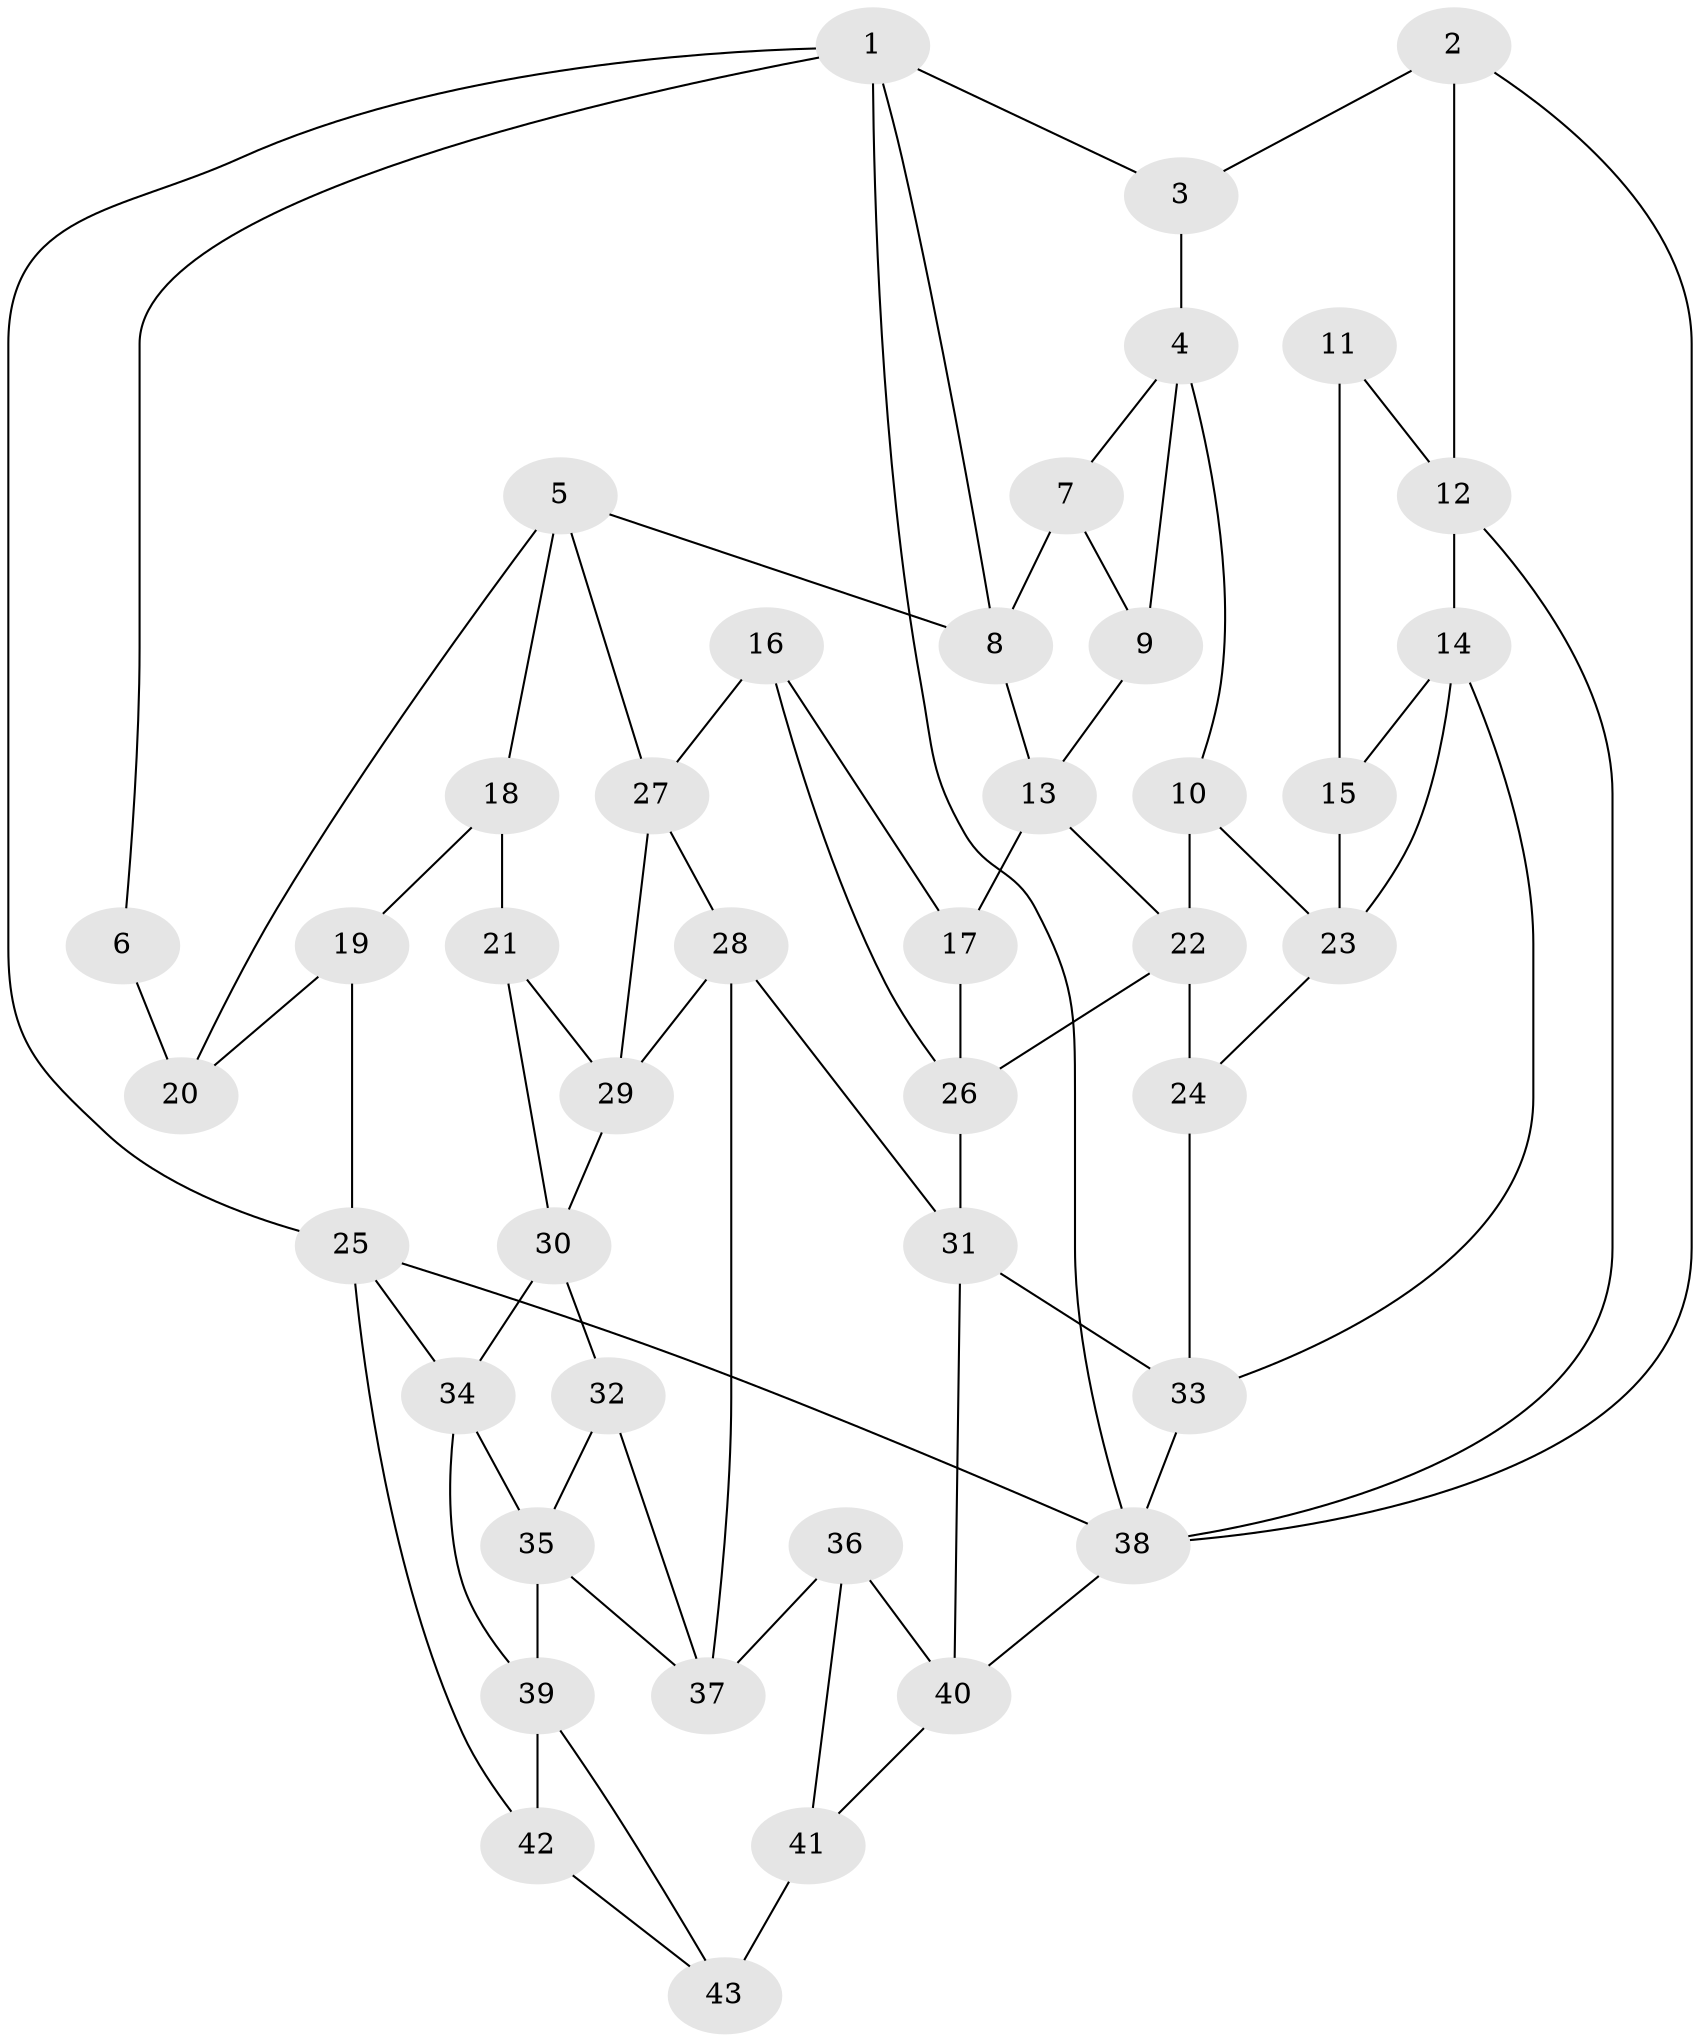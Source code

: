 // original degree distribution, {3: 0.023255813953488372, 6: 0.23255813953488372, 5: 0.4883720930232558, 4: 0.2558139534883721}
// Generated by graph-tools (version 1.1) at 2025/03/03/09/25 03:03:21]
// undirected, 43 vertices, 77 edges
graph export_dot {
graph [start="1"]
  node [color=gray90,style=filled];
  1;
  2;
  3;
  4;
  5;
  6;
  7;
  8;
  9;
  10;
  11;
  12;
  13;
  14;
  15;
  16;
  17;
  18;
  19;
  20;
  21;
  22;
  23;
  24;
  25;
  26;
  27;
  28;
  29;
  30;
  31;
  32;
  33;
  34;
  35;
  36;
  37;
  38;
  39;
  40;
  41;
  42;
  43;
  1 -- 3 [weight=1.0];
  1 -- 6 [weight=1.0];
  1 -- 8 [weight=1.0];
  1 -- 25 [weight=1.0];
  1 -- 38 [weight=1.0];
  2 -- 3 [weight=1.0];
  2 -- 12 [weight=1.0];
  2 -- 38 [weight=1.0];
  3 -- 4 [weight=1.0];
  4 -- 7 [weight=1.0];
  4 -- 9 [weight=1.0];
  4 -- 10 [weight=1.0];
  5 -- 8 [weight=1.0];
  5 -- 18 [weight=1.0];
  5 -- 20 [weight=1.0];
  5 -- 27 [weight=1.0];
  6 -- 20 [weight=2.0];
  7 -- 8 [weight=2.0];
  7 -- 9 [weight=1.0];
  8 -- 13 [weight=1.0];
  9 -- 13 [weight=2.0];
  10 -- 22 [weight=1.0];
  10 -- 23 [weight=1.0];
  11 -- 12 [weight=1.0];
  11 -- 15 [weight=2.0];
  12 -- 14 [weight=1.0];
  12 -- 38 [weight=1.0];
  13 -- 17 [weight=2.0];
  13 -- 22 [weight=1.0];
  14 -- 15 [weight=1.0];
  14 -- 23 [weight=1.0];
  14 -- 33 [weight=1.0];
  15 -- 23 [weight=1.0];
  16 -- 17 [weight=1.0];
  16 -- 26 [weight=1.0];
  16 -- 27 [weight=1.0];
  17 -- 26 [weight=1.0];
  18 -- 19 [weight=1.0];
  18 -- 21 [weight=2.0];
  19 -- 20 [weight=1.0];
  19 -- 25 [weight=1.0];
  21 -- 29 [weight=1.0];
  21 -- 30 [weight=1.0];
  22 -- 24 [weight=1.0];
  22 -- 26 [weight=1.0];
  23 -- 24 [weight=1.0];
  24 -- 33 [weight=1.0];
  25 -- 34 [weight=1.0];
  25 -- 38 [weight=1.0];
  25 -- 42 [weight=1.0];
  26 -- 31 [weight=1.0];
  27 -- 28 [weight=1.0];
  27 -- 29 [weight=1.0];
  28 -- 29 [weight=1.0];
  28 -- 31 [weight=1.0];
  28 -- 37 [weight=1.0];
  29 -- 30 [weight=1.0];
  30 -- 32 [weight=1.0];
  30 -- 34 [weight=1.0];
  31 -- 33 [weight=1.0];
  31 -- 40 [weight=1.0];
  32 -- 35 [weight=1.0];
  32 -- 37 [weight=1.0];
  33 -- 38 [weight=1.0];
  34 -- 35 [weight=1.0];
  34 -- 39 [weight=1.0];
  35 -- 37 [weight=1.0];
  35 -- 39 [weight=1.0];
  36 -- 37 [weight=1.0];
  36 -- 40 [weight=1.0];
  36 -- 41 [weight=1.0];
  38 -- 40 [weight=1.0];
  39 -- 42 [weight=1.0];
  39 -- 43 [weight=1.0];
  40 -- 41 [weight=1.0];
  41 -- 43 [weight=2.0];
  42 -- 43 [weight=1.0];
}
